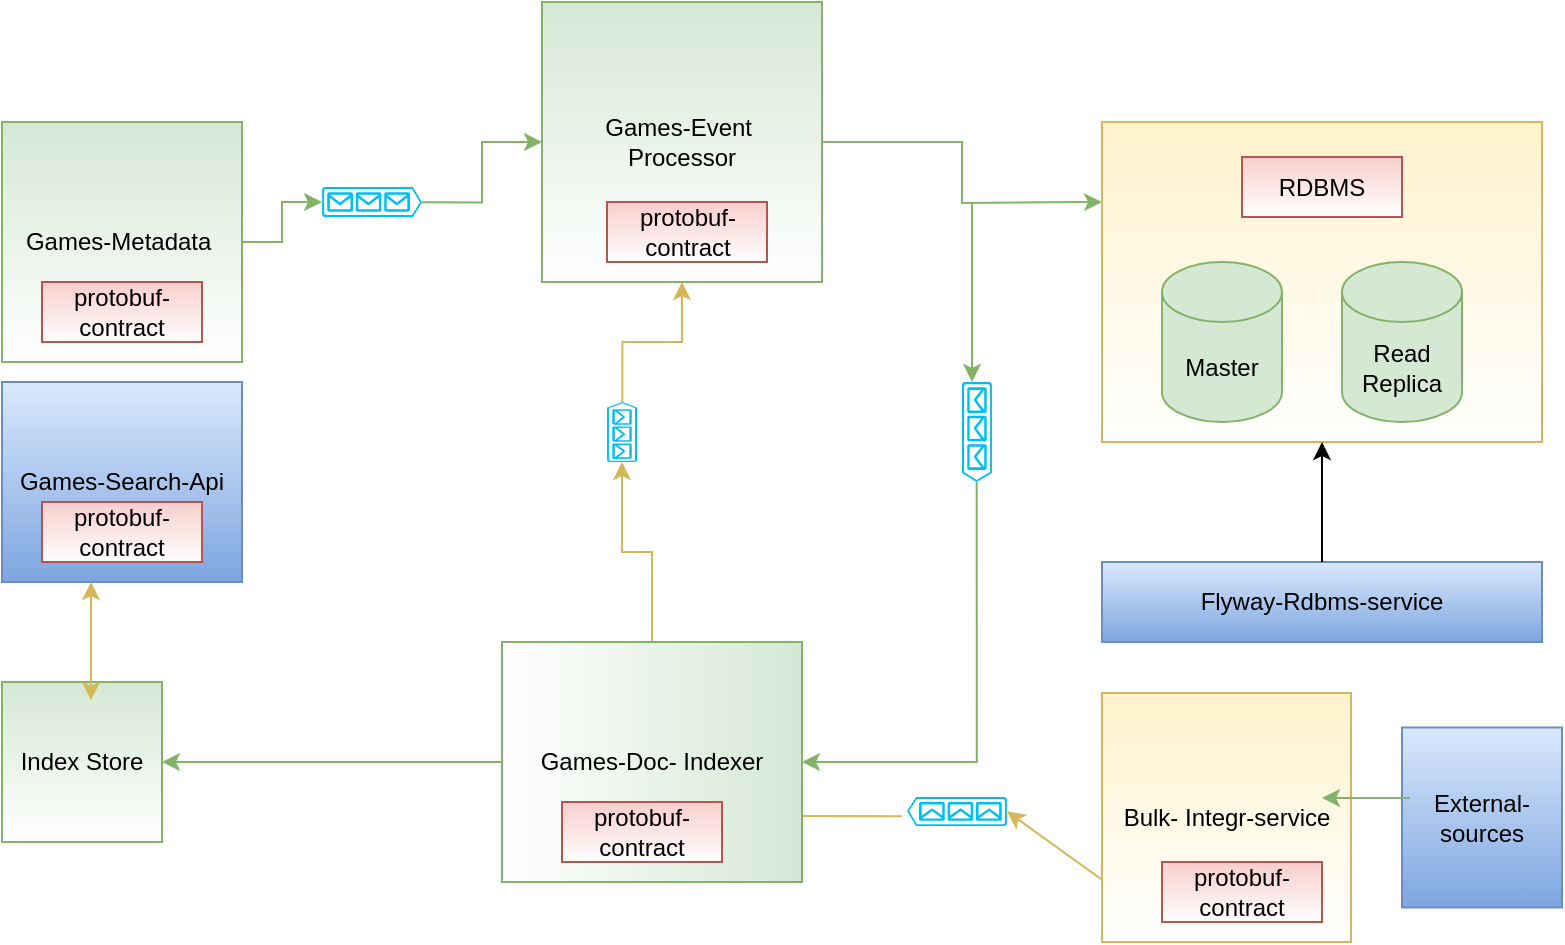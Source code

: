 <mxfile version="16.3.0" type="device"><diagram id="BKdBQ90UK9h5_LhgLvgZ" name="Page-1"><mxGraphModel dx="1422" dy="1886" grid="1" gridSize="10" guides="1" tooltips="1" connect="1" arrows="1" fold="1" page="1" pageScale="1" pageWidth="850" pageHeight="1100" math="0" shadow="0"><root><mxCell id="0"/><mxCell id="1" parent="0"/><mxCell id="pahJt-P4lmrep2XHuINu-1" value="" style="endArrow=classic;html=1;exitX=1;exitY=0.51;exitDx=0;exitDy=0;exitPerimeter=0;fillColor=#fff2cc;strokeColor=#d6b656;" parent="1" edge="1"><mxGeometry width="50" height="50" relative="1" as="geometry"><mxPoint x="720" y="267.105" as="sourcePoint"/><mxPoint x="620" y="267" as="targetPoint"/></mxGeometry></mxCell><mxCell id="pahJt-P4lmrep2XHuINu-3" value="Games-Metadata&amp;nbsp;" style="whiteSpace=wrap;html=1;aspect=fixed;fillColor=#d5e8d4;strokeColor=#82b366;gradientColor=#ffffff;" parent="1" vertex="1"><mxGeometry x="270" y="-80" width="120" height="120" as="geometry"/></mxCell><mxCell id="pahJt-P4lmrep2XHuINu-4" style="edgeStyle=orthogonalEdgeStyle;rounded=0;orthogonalLoop=1;jettySize=auto;html=1;exitX=1;exitY=0.5;exitDx=0;exitDy=0;entryX=0;entryY=0.5;entryDx=0;entryDy=0;fillColor=#d5e8d4;strokeColor=#82b366;entryPerimeter=0;" parent="1" source="pahJt-P4lmrep2XHuINu-5" edge="1"><mxGeometry x="300" y="-80" as="geometry"><mxPoint x="820" y="-40" as="targetPoint"/></mxGeometry></mxCell><mxCell id="pahJt-P4lmrep2XHuINu-5" value="Games-Event&amp;nbsp;&lt;br&gt;Processor" style="whiteSpace=wrap;html=1;aspect=fixed;fillColor=#d5e8d4;strokeColor=#82b366;gradientColor=#ffffff;" parent="1" vertex="1"><mxGeometry x="540" y="-140" width="140" height="140" as="geometry"/></mxCell><mxCell id="pahJt-P4lmrep2XHuINu-6" style="edgeStyle=orthogonalEdgeStyle;rounded=0;orthogonalLoop=1;jettySize=auto;html=1;exitX=1;exitY=0.51;exitDx=0;exitDy=0;exitPerimeter=0;fillColor=#d5e8d4;strokeColor=#82b366;" parent="1" source="pahJt-P4lmrep2XHuINu-7" target="pahJt-P4lmrep2XHuINu-5" edge="1"><mxGeometry x="300" y="-80" as="geometry"/></mxCell><mxCell id="pahJt-P4lmrep2XHuINu-7" value="" style="verticalLabelPosition=bottom;html=1;verticalAlign=top;align=center;strokeColor=none;fillColor=#00BEF2;shape=mxgraph.azure.queue_generic;pointerEvents=1;" parent="1" vertex="1"><mxGeometry x="430" y="-47.5" width="50" height="15" as="geometry"/></mxCell><mxCell id="pahJt-P4lmrep2XHuINu-8" style="edgeStyle=orthogonalEdgeStyle;rounded=0;orthogonalLoop=1;jettySize=auto;html=1;exitX=1;exitY=0.5;exitDx=0;exitDy=0;entryX=0;entryY=0.5;entryDx=0;entryDy=0;entryPerimeter=0;fillColor=#d5e8d4;strokeColor=#82b366;" parent="1" source="pahJt-P4lmrep2XHuINu-3" target="pahJt-P4lmrep2XHuINu-7" edge="1"><mxGeometry x="300" y="-80" as="geometry"/></mxCell><mxCell id="pahJt-P4lmrep2XHuINu-9" value="" style="verticalLabelPosition=bottom;html=1;verticalAlign=top;align=center;strokeColor=none;fillColor=#00BEF2;shape=mxgraph.azure.queue_generic;pointerEvents=1;direction=south;" parent="1" vertex="1"><mxGeometry x="750" y="50" width="15" height="50" as="geometry"/></mxCell><mxCell id="pahJt-P4lmrep2XHuINu-11" value="" style="endArrow=classic;html=1;fillColor=#d5e8d4;strokeColor=#82b366;" parent="1" edge="1"><mxGeometry x="309" y="-80" width="50" height="50" as="geometry"><mxPoint x="755" y="-40" as="sourcePoint"/><mxPoint x="755" y="50" as="targetPoint"/></mxGeometry></mxCell><mxCell id="pahJt-P4lmrep2XHuINu-12" style="edgeStyle=orthogonalEdgeStyle;rounded=0;orthogonalLoop=1;jettySize=auto;html=1;exitX=1;exitY=0.51;exitDx=0;exitDy=0;exitPerimeter=0;fillColor=#d5e8d4;strokeColor=#82b366;entryX=0.5;entryY=0;entryDx=0;entryDy=0;" parent="1" source="pahJt-P4lmrep2XHuINu-9" target="pahJt-P4lmrep2XHuINu-28" edge="1"><mxGeometry x="300" y="-80" as="geometry"><mxPoint x="620" y="170" as="targetPoint"/></mxGeometry></mxCell><mxCell id="pahJt-P4lmrep2XHuINu-15" value="Index Store" style="whiteSpace=wrap;html=1;aspect=fixed;fillColor=#d5e8d4;strokeColor=#82b366;gradientColor=#ffffff;" parent="1" vertex="1"><mxGeometry x="270" y="200" width="80" height="80" as="geometry"/></mxCell><mxCell id="pahJt-P4lmrep2XHuINu-18" value="" style="endArrow=classic;html=1;entryX=1;entryY=0.5;entryDx=0;entryDy=0;fillColor=#d5e8d4;strokeColor=#82b366;exitX=0.5;exitY=1;exitDx=0;exitDy=0;" parent="1" source="pahJt-P4lmrep2XHuINu-28" target="pahJt-P4lmrep2XHuINu-15" edge="1"><mxGeometry x="300" y="-80" width="50" height="50" as="geometry"><mxPoint x="540" y="246" as="sourcePoint"/><mxPoint x="700" y="130" as="targetPoint"/></mxGeometry></mxCell><mxCell id="pahJt-P4lmrep2XHuINu-25" value="" style="verticalLabelPosition=bottom;html=1;verticalAlign=top;align=center;strokeColor=none;fillColor=#00BEF2;shape=mxgraph.azure.queue_generic;pointerEvents=1;direction=north;" parent="1" vertex="1"><mxGeometry x="572.5" y="60" width="15" height="30" as="geometry"/></mxCell><mxCell id="pahJt-P4lmrep2XHuINu-26" style="edgeStyle=orthogonalEdgeStyle;rounded=0;orthogonalLoop=1;jettySize=auto;html=1;fillColor=#fff2cc;strokeColor=#d6b656;entryX=0;entryY=0.5;entryDx=0;entryDy=0;entryPerimeter=0;exitX=0;exitY=0.5;exitDx=0;exitDy=0;" parent="1" source="pahJt-P4lmrep2XHuINu-28" target="pahJt-P4lmrep2XHuINu-25" edge="1"><mxGeometry x="303" y="-50" as="geometry"><mxPoint x="580" y="120" as="sourcePoint"/><mxPoint x="543" y="-10" as="targetPoint"/><Array as="points"/></mxGeometry></mxCell><mxCell id="pahJt-P4lmrep2XHuINu-27" style="edgeStyle=orthogonalEdgeStyle;rounded=0;orthogonalLoop=1;jettySize=auto;html=1;fillColor=#fff2cc;strokeColor=#d6b656;entryX=0.5;entryY=1;entryDx=0;entryDy=0;exitX=1;exitY=0.51;exitDx=0;exitDy=0;exitPerimeter=0;" parent="1" source="pahJt-P4lmrep2XHuINu-25" target="pahJt-P4lmrep2XHuINu-5" edge="1"><mxGeometry x="313" y="-40" as="geometry"><mxPoint x="590" y="120" as="sourcePoint"/><mxPoint x="590" y="70" as="targetPoint"/><Array as="points"/></mxGeometry></mxCell><mxCell id="pahJt-P4lmrep2XHuINu-28" value="Games-Doc- Indexer" style="rounded=0;whiteSpace=wrap;html=1;direction=south;fillColor=#d5e8d4;strokeColor=#82b366;gradientColor=#ffffff;" parent="1" vertex="1"><mxGeometry x="520" y="180" width="150" height="120" as="geometry"/></mxCell><mxCell id="pahJt-P4lmrep2XHuINu-30" value="Bulk- Integr-service" style="whiteSpace=wrap;html=1;aspect=fixed;fillColor=#fff2cc;strokeColor=#d6b656;gradientColor=#ffffff;" parent="1" vertex="1"><mxGeometry x="820" y="205.5" width="124.5" height="124.5" as="geometry"/></mxCell><mxCell id="pahJt-P4lmrep2XHuINu-32" value="" style="verticalLabelPosition=bottom;html=1;verticalAlign=top;align=center;strokeColor=none;fillColor=#00BEF2;shape=mxgraph.azure.queue_generic;pointerEvents=1;direction=west;" parent="1" vertex="1"><mxGeometry x="722.5" y="257.5" width="50" height="14.5" as="geometry"/></mxCell><mxCell id="pahJt-P4lmrep2XHuINu-33" value="" style="endArrow=classic;html=1;exitX=0;exitY=0.75;exitDx=0;exitDy=0;entryX=0;entryY=0.5;entryDx=0;entryDy=0;entryPerimeter=0;fillColor=#fff2cc;strokeColor=#d6b656;" parent="1" source="pahJt-P4lmrep2XHuINu-30" target="pahJt-P4lmrep2XHuINu-32" edge="1"><mxGeometry width="50" height="50" relative="1" as="geometry"><mxPoint x="570" y="80" as="sourcePoint"/><mxPoint x="620" y="30" as="targetPoint"/></mxGeometry></mxCell><mxCell id="wlhnuc6OCGcBlLOlFWmA-4" value="" style="rounded=0;whiteSpace=wrap;html=1;fillColor=#fff2cc;strokeColor=#d6b656;gradientColor=#ffffff;" parent="1" vertex="1"><mxGeometry x="820" y="-80" width="220" height="160" as="geometry"/></mxCell><mxCell id="wlhnuc6OCGcBlLOlFWmA-5" value="Master" style="shape=cylinder3;whiteSpace=wrap;html=1;boundedLbl=1;backgroundOutline=1;size=15;fillColor=#d5e8d4;strokeColor=#82b366;" parent="1" vertex="1"><mxGeometry x="850" y="-10" width="60" height="80" as="geometry"/></mxCell><mxCell id="wlhnuc6OCGcBlLOlFWmA-6" value="Read Replica" style="shape=cylinder3;whiteSpace=wrap;html=1;boundedLbl=1;backgroundOutline=1;size=15;fillColor=#d5e8d4;strokeColor=#82b366;" parent="1" vertex="1"><mxGeometry x="940" y="-10" width="60" height="80" as="geometry"/></mxCell><mxCell id="wlhnuc6OCGcBlLOlFWmA-7" value="RDBMS" style="text;html=1;strokeColor=#b85450;fillColor=#f8cecc;align=center;verticalAlign=middle;whiteSpace=wrap;rounded=0;gradientColor=#ffffff;" parent="1" vertex="1"><mxGeometry x="890" y="-62.5" width="80" height="30" as="geometry"/></mxCell><mxCell id="wlhnuc6OCGcBlLOlFWmA-8" value="Games-Search-Api" style="rounded=0;whiteSpace=wrap;html=1;gradientColor=#7ea6e0;fillColor=#dae8fc;strokeColor=#6c8ebf;" parent="1" vertex="1"><mxGeometry x="270" y="50" width="120" height="100" as="geometry"/></mxCell><mxCell id="wlhnuc6OCGcBlLOlFWmA-9" value="" style="endArrow=classic;startArrow=classic;html=1;fillColor=#fff2cc;strokeColor=#d6b656;" parent="1" edge="1"><mxGeometry width="50" height="50" relative="1" as="geometry"><mxPoint x="314.5" y="209" as="sourcePoint"/><mxPoint x="314.5" y="150" as="targetPoint"/></mxGeometry></mxCell><mxCell id="wlhnuc6OCGcBlLOlFWmA-12" value="External-sources" style="rounded=0;whiteSpace=wrap;html=1;gradientColor=#7ea6e0;fillColor=#dae8fc;strokeColor=#6c8ebf;" parent="1" vertex="1"><mxGeometry x="970" y="222.75" width="80" height="90" as="geometry"/></mxCell><mxCell id="wlhnuc6OCGcBlLOlFWmA-13" value="" style="endArrow=classic;html=1;fillColor=#d5e8d4;strokeColor=#82b366;" parent="1" edge="1"><mxGeometry x="454" y="127.5" width="50" height="50" as="geometry"><mxPoint x="974" y="258" as="sourcePoint"/><mxPoint x="930" y="258" as="targetPoint"/></mxGeometry></mxCell><mxCell id="wlhnuc6OCGcBlLOlFWmA-15" value="Flyway-Rdbms-service" style="rounded=0;whiteSpace=wrap;html=1;gradientColor=#7ea6e0;fillColor=#dae8fc;strokeColor=#6c8ebf;" parent="1" vertex="1"><mxGeometry x="820" y="140" width="220" height="40" as="geometry"/></mxCell><mxCell id="wlhnuc6OCGcBlLOlFWmA-17" value="" style="endArrow=classic;html=1;exitX=0.5;exitY=0;exitDx=0;exitDy=0;" parent="1" source="wlhnuc6OCGcBlLOlFWmA-15" edge="1"><mxGeometry width="50" height="50" relative="1" as="geometry"><mxPoint x="880" y="110" as="sourcePoint"/><mxPoint x="930" y="80" as="targetPoint"/></mxGeometry></mxCell><mxCell id="gUq1V5sECXVr51mHLtnV-4" value="protobuf-contract" style="text;html=1;strokeColor=#b85450;fillColor=#f8cecc;align=center;verticalAlign=middle;whiteSpace=wrap;rounded=0;gradientColor=#ffffff;" vertex="1" parent="1"><mxGeometry x="290" width="80" height="30" as="geometry"/></mxCell><mxCell id="gUq1V5sECXVr51mHLtnV-5" value="protobuf-contract" style="text;html=1;strokeColor=#b85450;fillColor=#f8cecc;align=center;verticalAlign=middle;whiteSpace=wrap;rounded=0;gradientColor=#ffffff;" vertex="1" parent="1"><mxGeometry x="290" y="110" width="80" height="30" as="geometry"/></mxCell><mxCell id="gUq1V5sECXVr51mHLtnV-6" value="protobuf-contract" style="text;html=1;strokeColor=#b85450;fillColor=#f8cecc;align=center;verticalAlign=middle;whiteSpace=wrap;rounded=0;gradientColor=#ffffff;" vertex="1" parent="1"><mxGeometry x="572.5" y="-40" width="80" height="30" as="geometry"/></mxCell><mxCell id="gUq1V5sECXVr51mHLtnV-7" value="protobuf-contract" style="text;html=1;strokeColor=#b85450;fillColor=#f8cecc;align=center;verticalAlign=middle;whiteSpace=wrap;rounded=0;gradientColor=#ffffff;" vertex="1" parent="1"><mxGeometry x="550" y="260" width="80" height="30" as="geometry"/></mxCell><mxCell id="gUq1V5sECXVr51mHLtnV-8" value="protobuf-contract" style="text;html=1;strokeColor=#b85450;fillColor=#f8cecc;align=center;verticalAlign=middle;whiteSpace=wrap;rounded=0;gradientColor=#ffffff;" vertex="1" parent="1"><mxGeometry x="850" y="290" width="80" height="30" as="geometry"/></mxCell></root></mxGraphModel></diagram></mxfile>